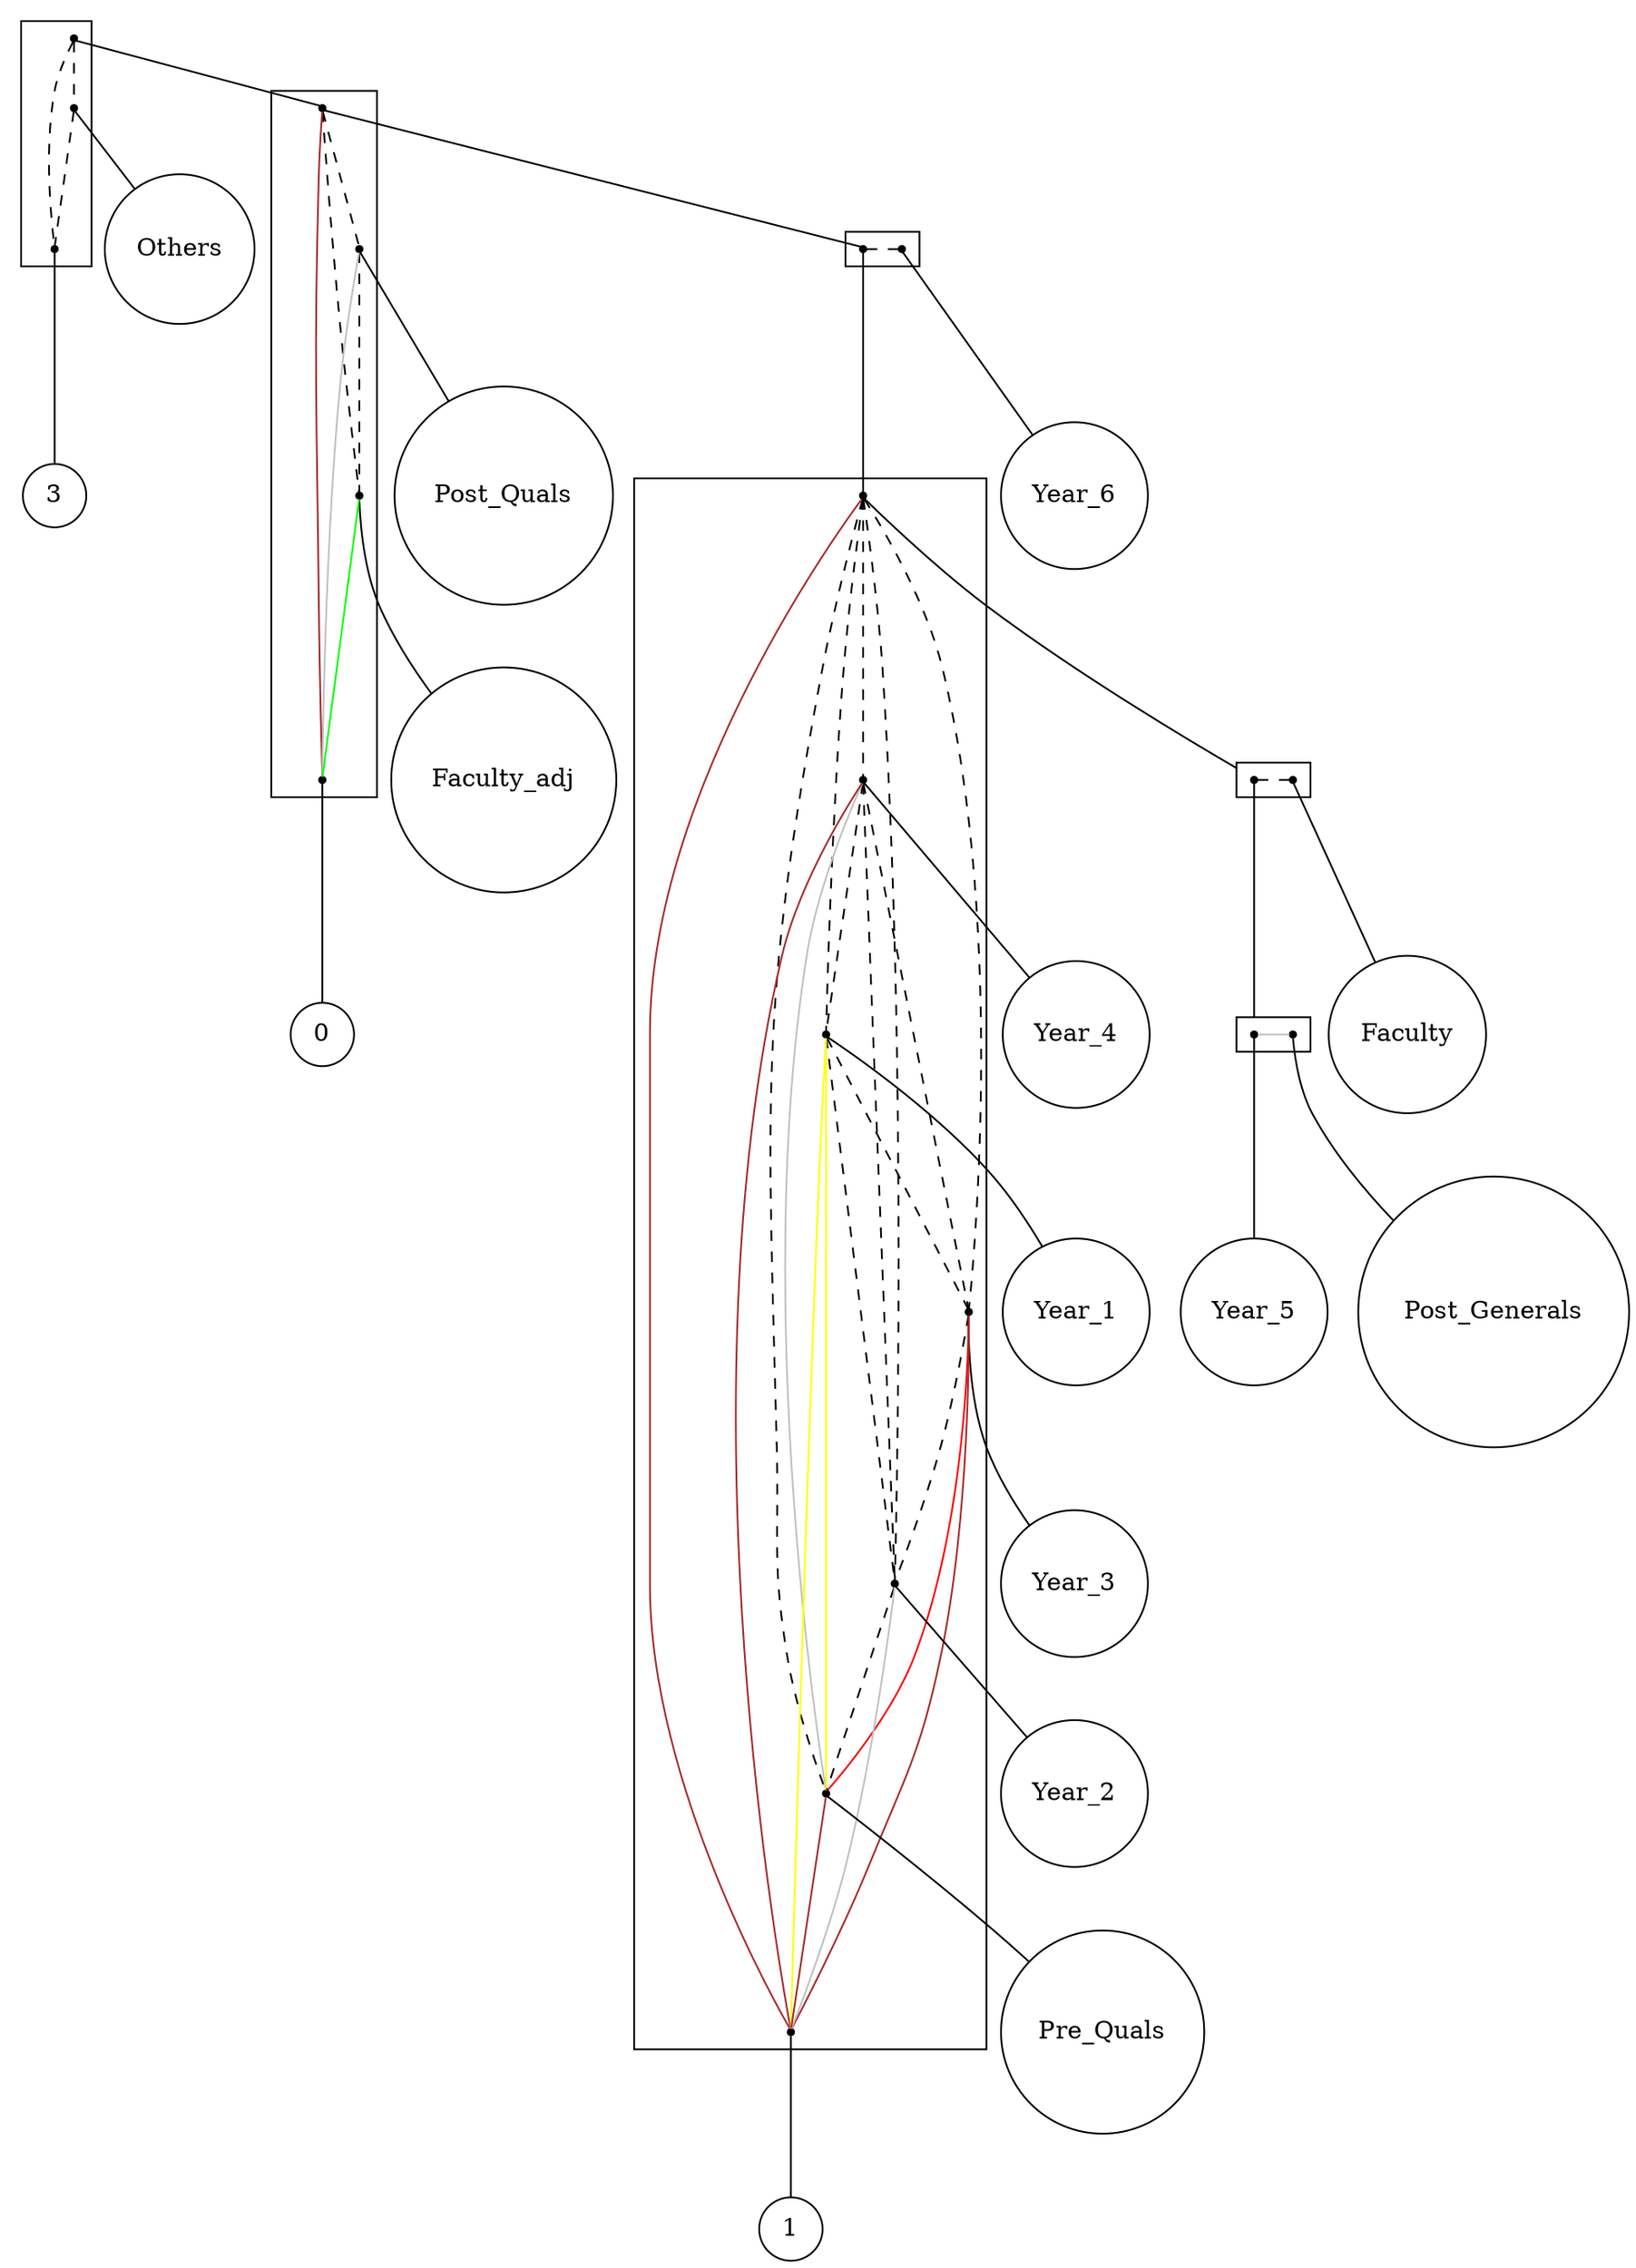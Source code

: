 strict digraph "linear_2-structure" {
compound=true;
fontname=Verdana;
fontsize=12;
newrank=true;
node [shape=circle];
Others;
3;
Post_Quals;
Faculty_adj;
0;
Year_6;
Year_4;
Year_1;
Year_3;
Year_2;
Pre_Quals;
1;
Faculty;
Year_5;
Post_Generals;
subgraph cluster_Post_QualsFacultyYear_6Post_Generals3Faculty_adj0Year_2Year_5Year_41Pre_QualsYear_1OthersYear_3 {
node [shape=point];
s_Year_4Post_QualsFacultyYear_6Post_GeneralsFaculty_adj10Pre_QualsYear_2Year_1Year_3Year_5 -> s_Others  [arrowhead=none, color=black, style=dashed];
s_Year_4Post_QualsFacultyYear_6Post_GeneralsFaculty_adj10Pre_QualsYear_2Year_1Year_3Year_5 -> s_3  [arrowhead=none, color=black, style=dashed];
s_Others -> s_3  [arrowhead=none, color=black, style=dashed];
}

subgraph cluster_Post_QualsFacultyYear_6Post_GeneralsFaculty_adj0Year_2Year_5Year_41Pre_QualsYear_1Year_3 {
node [shape=point];
s_Year_4FacultyYear_6Post_Generals1Year_2Pre_QualsYear_1Year_3Year_5 -> s_Post_Quals  [arrowhead=none, color=black, style=dashed];
s_Year_4FacultyYear_6Post_Generals1Year_2Pre_QualsYear_1Year_3Year_5 -> s_Faculty_adj  [arrowhead=none, color=black, style=dashed];
s_Year_4FacultyYear_6Post_Generals1Year_2Pre_QualsYear_1Year_3Year_5 -> s_0  [arrowhead=none, color=brown, style=solid];
s_Post_Quals -> s_Faculty_adj  [arrowhead=none, color=black, style=dashed];
s_Post_Quals -> s_0  [arrowhead=none, color=grey, style=solid];
s_Faculty_adj -> s_0  [arrowhead=none, color=green, style=solid];
}

subgraph cluster_FacultyYear_6Post_GeneralsYear_2Year_5Year_41Pre_QualsYear_1Year_3 {
rank=same;
node [shape=point];
s_Year_4FacultyPost_Generals1Year_2Pre_QualsYear_1Year_3Year_5 -> s_Year_6  [arrowhead=none, color=black, style=dashed];
}

subgraph cluster_FacultyPost_GeneralsYear_2Year_5Year_41Pre_QualsYear_1Year_3 {
node [shape=point];
s_Year_5Post_GeneralsFaculty -> s_Year_4  [arrowhead=none, color=black, style=dashed];
s_Year_5Post_GeneralsFaculty -> s_Year_1  [arrowhead=none, color=black, style=dashed];
s_Year_5Post_GeneralsFaculty -> s_Year_3  [arrowhead=none, color=black, style=dashed];
s_Year_5Post_GeneralsFaculty -> s_Year_2  [arrowhead=none, color=black, style=dashed];
s_Year_5Post_GeneralsFaculty -> s_Pre_Quals  [arrowhead=none, color=black, style=dashed];
s_Year_5Post_GeneralsFaculty -> s_1  [arrowhead=none, color=brown, style=solid];
s_Year_4 -> s_Year_1  [arrowhead=none, color=black, style=dashed];
s_Year_4 -> s_Year_3  [arrowhead=none, color=black, style=dashed];
s_Year_4 -> s_Year_2  [arrowhead=none, color=black, style=dashed];
s_Year_4 -> s_Pre_Quals  [arrowhead=none, color=grey, style=solid];
s_Year_4 -> s_1  [arrowhead=none, color=brown, style=solid];
s_Year_1 -> s_Year_3  [arrowhead=none, color=black, style=dashed];
s_Year_1 -> s_Year_2  [arrowhead=none, color=black, style=dashed];
s_Year_1 -> s_Pre_Quals  [arrowhead=none, color=yellow, style=solid];
s_Year_1 -> s_1  [arrowhead=none, color=yellow, style=solid];
s_Year_3 -> s_Year_2  [arrowhead=none, color=black, style=dashed];
s_Year_3 -> s_Pre_Quals  [arrowhead=none, color=red, style=solid];
s_Year_3 -> s_1  [arrowhead=none, color=brown, style=solid];
s_Year_2 -> s_Pre_Quals  [arrowhead=none, color=black, style=dashed];
s_Year_2 -> s_1  [arrowhead=none, color=grey, style=solid];
s_Pre_Quals -> s_1  [arrowhead=none, color=brown, style=solid];
}

subgraph cluster_Year_5Post_GeneralsFaculty {
rank=same;
node [shape=point];
s_Post_GeneralsYear_5 -> s_Faculty  [arrowhead=none, color=black, style=dashed];
}

subgraph cluster_Post_GeneralsYear_5 {
rank=same;
node [shape=point];
s_Year_5 -> s_Post_Generals  [arrowhead=none, color=grey, style=solid];
}

s_Year_4Post_QualsFacultyYear_6Post_GeneralsFaculty_adj10Pre_QualsYear_2Year_1Year_3Year_5 -> s_Year_4FacultyYear_6Post_Generals1Year_2Pre_QualsYear_1Year_3Year_5  [arrowhead=none, lhead=cluster_Year_4Post_QualsFacultyYear_6Post_GeneralsFaculty_adj10Pre_QualsYear_2Year_1Year_3Year_5];
s_Others -> Others  [arrowhead=none];
s_3 -> 3  [arrowhead=none];
s_Year_4FacultyYear_6Post_Generals1Year_2Pre_QualsYear_1Year_3Year_5 -> s_Year_4FacultyPost_Generals1Year_2Pre_QualsYear_1Year_3Year_5  [arrowhead=none, lhead=cluster_Year_4FacultyYear_6Post_Generals1Year_2Pre_QualsYear_1Year_3Year_5];
s_Post_Quals -> Post_Quals  [arrowhead=none];
s_Faculty_adj -> Faculty_adj  [arrowhead=none];
s_0 -> 0  [arrowhead=none];
s_Year_4FacultyPost_Generals1Year_2Pre_QualsYear_1Year_3Year_5 -> s_Year_5Post_GeneralsFaculty  [arrowhead=none, lhead=cluster_Year_4FacultyPost_Generals1Year_2Pre_QualsYear_1Year_3Year_5];
s_Year_6 -> Year_6  [arrowhead=none];
s_Year_5Post_GeneralsFaculty -> s_Post_GeneralsYear_5  [arrowhead=none, lhead=cluster_Year_5Post_GeneralsFaculty];
s_Year_4 -> Year_4  [arrowhead=none];
s_Year_1 -> Year_1  [arrowhead=none];
s_Year_3 -> Year_3  [arrowhead=none];
s_Year_2 -> Year_2  [arrowhead=none];
s_Pre_Quals -> Pre_Quals  [arrowhead=none];
s_1 -> 1  [arrowhead=none];
s_Post_GeneralsYear_5 -> s_Year_5  [arrowhead=none, lhead=cluster_Post_GeneralsYear_5];
s_Faculty -> Faculty  [arrowhead=none];
s_Year_5 -> Year_5  [arrowhead=none];
s_Post_Generals -> Post_Generals  [arrowhead=none];
}
